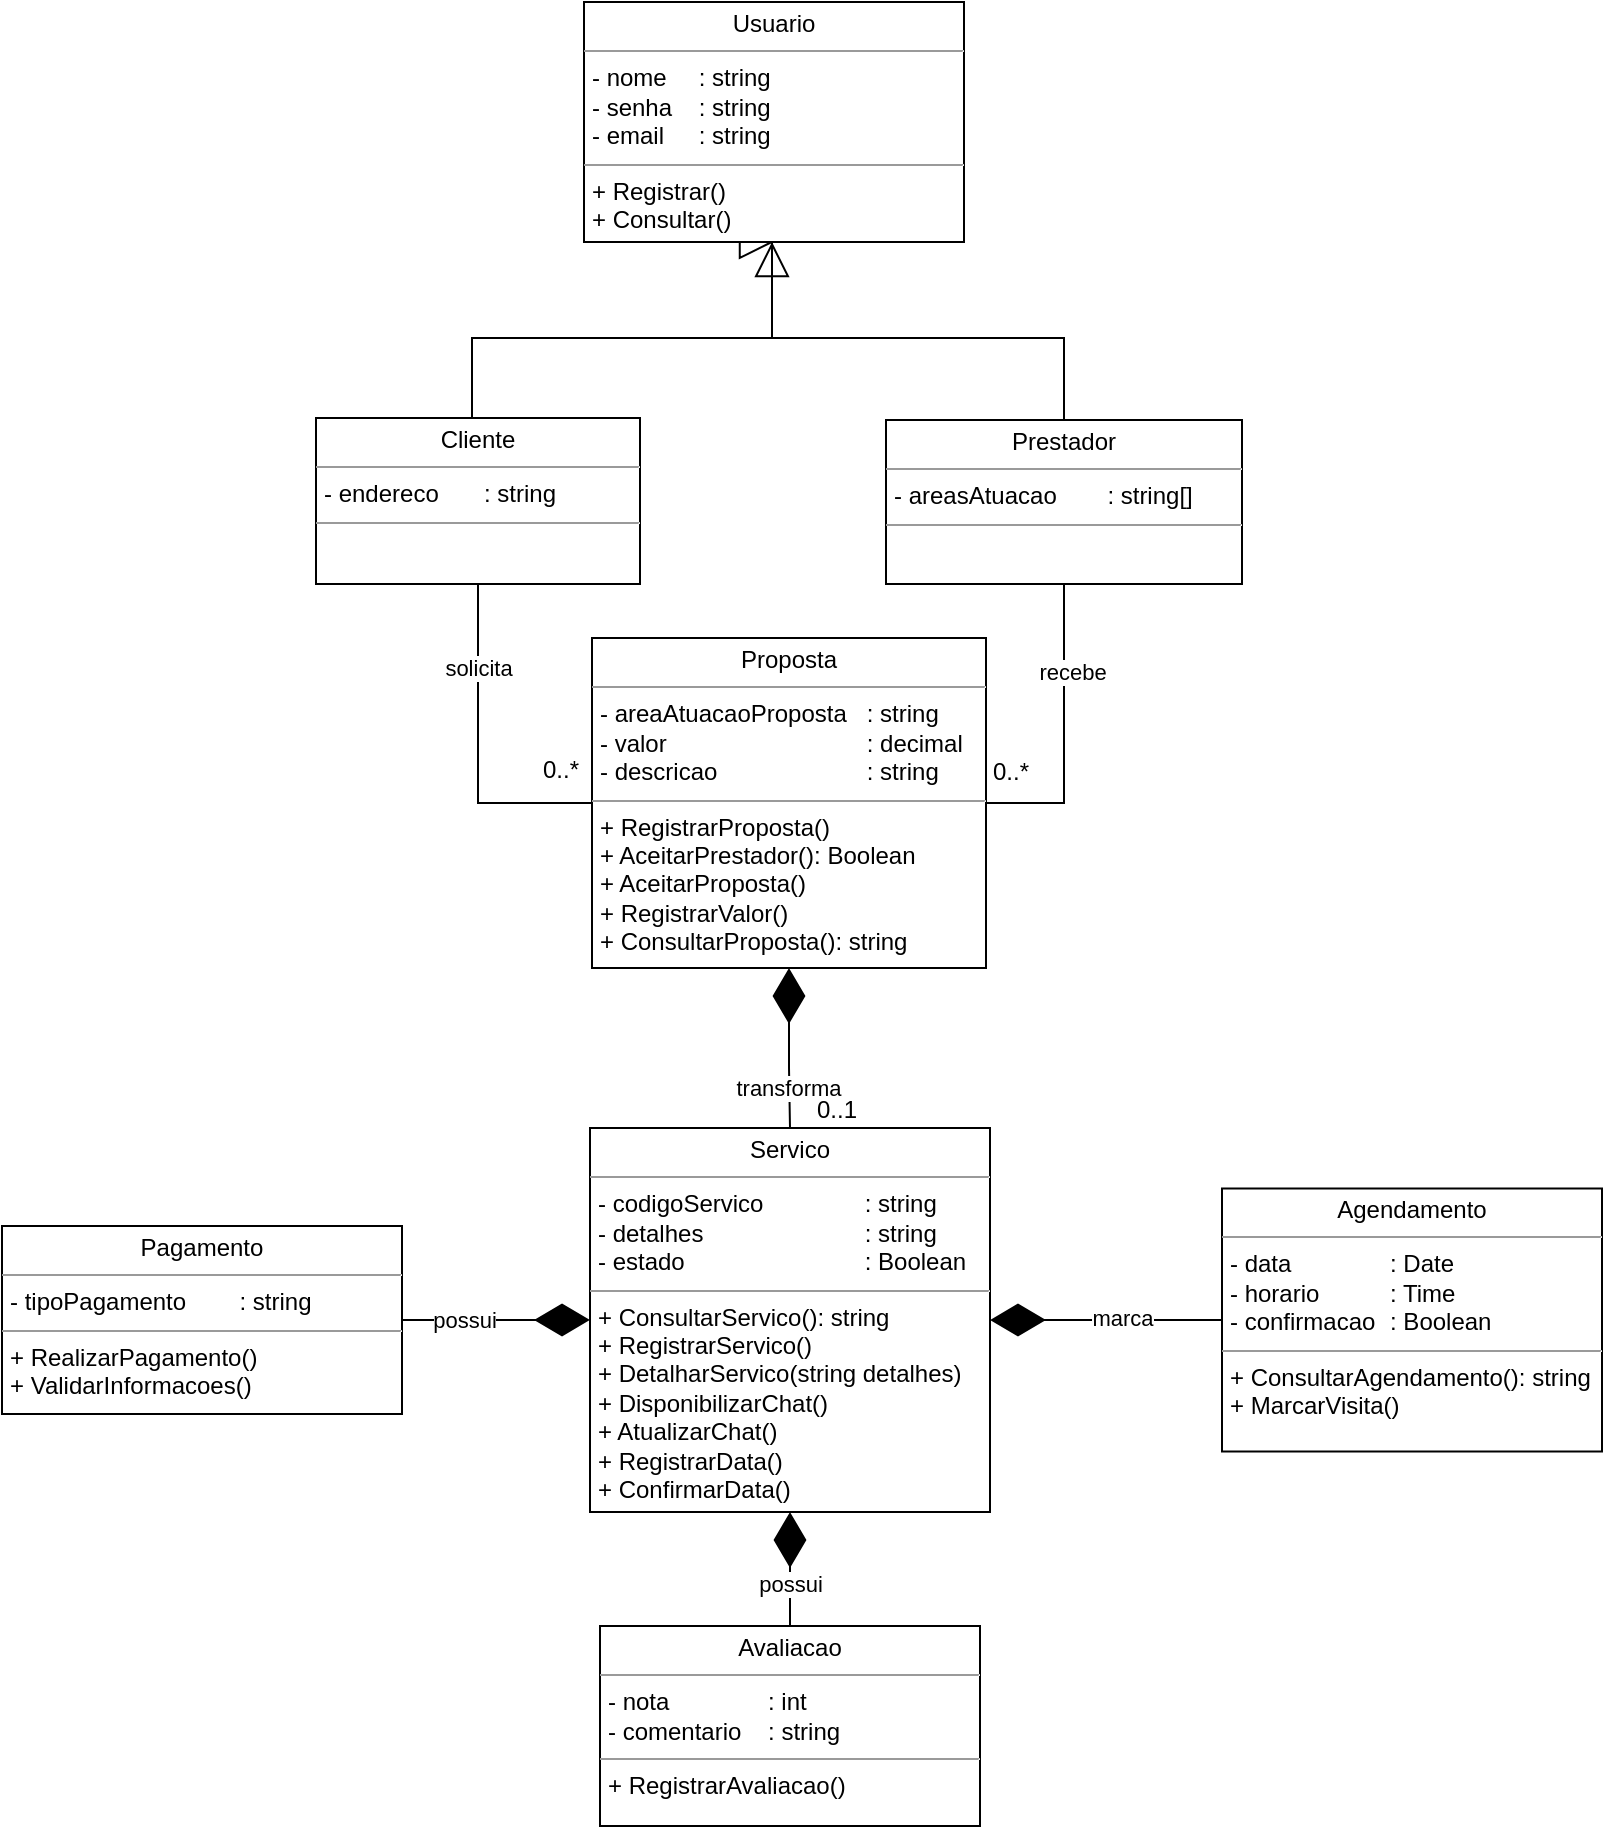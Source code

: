 <mxfile version="21.8.2" type="device">
  <diagram name="Page-1" id="c4acf3e9-155e-7222-9cf6-157b1a14988f">
    <mxGraphModel dx="585" dy="843" grid="0" gridSize="10" guides="1" tooltips="1" connect="1" arrows="1" fold="1" page="0" pageScale="1" pageWidth="850" pageHeight="1100" background="none" math="0" shadow="0">
      <root>
        <mxCell id="0" />
        <mxCell id="1" parent="0" />
        <mxCell id="khF7QMa6Nm-8GaYA287C-9" style="edgeStyle=orthogonalEdgeStyle;rounded=0;orthogonalLoop=1;jettySize=auto;html=1;endArrow=block;endFill=0;endSize=15;" parent="1" source="5d2195bd80daf111-18" target="khF7QMa6Nm-8GaYA287C-5" edge="1">
          <mxGeometry relative="1" as="geometry">
            <Array as="points">
              <mxPoint x="262" y="200" />
              <mxPoint x="412" y="200" />
            </Array>
          </mxGeometry>
        </mxCell>
        <mxCell id="khF7QMa6Nm-8GaYA287C-33" style="edgeStyle=orthogonalEdgeStyle;rounded=0;orthogonalLoop=1;jettySize=auto;html=1;entryX=0;entryY=0.5;entryDx=0;entryDy=0;endArrow=none;endFill=0;" parent="1" source="5d2195bd80daf111-18" target="khF7QMa6Nm-8GaYA287C-28" edge="1">
          <mxGeometry relative="1" as="geometry" />
        </mxCell>
        <mxCell id="khF7QMa6Nm-8GaYA287C-36" value="solicita" style="edgeLabel;html=1;align=center;verticalAlign=middle;resizable=0;points=[];" parent="khF7QMa6Nm-8GaYA287C-33" vertex="1" connectable="0">
          <mxGeometry x="-0.496" relative="1" as="geometry">
            <mxPoint as="offset" />
          </mxGeometry>
        </mxCell>
        <mxCell id="5d2195bd80daf111-18" value="&lt;p style=&quot;margin:0px;margin-top:4px;text-align:center;&quot;&gt;Cliente&lt;/p&gt;&lt;hr size=&quot;1&quot;&gt;&lt;p style=&quot;margin:0px;margin-left:4px;&quot;&gt;- endereco&lt;span style=&quot;white-space: pre;&quot;&gt;&#x9;&lt;/span&gt;: string&lt;/p&gt;&lt;hr size=&quot;1&quot;&gt;&lt;p style=&quot;margin:0px;margin-left:4px;&quot;&gt;&lt;br&gt;&lt;/p&gt;" style="verticalAlign=top;align=left;overflow=fill;fontSize=12;fontFamily=Helvetica;html=1;rounded=0;shadow=0;comic=0;labelBackgroundColor=none;strokeWidth=1" parent="1" vertex="1">
          <mxGeometry x="184" y="240" width="162" height="83" as="geometry" />
        </mxCell>
        <mxCell id="khF7QMa6Nm-8GaYA287C-12" style="edgeStyle=orthogonalEdgeStyle;rounded=0;orthogonalLoop=1;jettySize=auto;html=1;entryX=0.5;entryY=1;entryDx=0;entryDy=0;endArrow=block;endFill=0;endSize=15;" parent="1" source="khF7QMa6Nm-8GaYA287C-2" target="khF7QMa6Nm-8GaYA287C-5" edge="1">
          <mxGeometry relative="1" as="geometry">
            <Array as="points">
              <mxPoint x="558" y="200" />
              <mxPoint x="412" y="200" />
            </Array>
          </mxGeometry>
        </mxCell>
        <mxCell id="khF7QMa6Nm-8GaYA287C-34" style="edgeStyle=orthogonalEdgeStyle;rounded=0;orthogonalLoop=1;jettySize=auto;html=1;entryX=1;entryY=0.5;entryDx=0;entryDy=0;endArrow=none;endFill=0;" parent="1" source="khF7QMa6Nm-8GaYA287C-2" target="khF7QMa6Nm-8GaYA287C-28" edge="1">
          <mxGeometry relative="1" as="geometry" />
        </mxCell>
        <mxCell id="khF7QMa6Nm-8GaYA287C-37" value="recebe" style="edgeLabel;html=1;align=center;verticalAlign=middle;resizable=0;points=[];" parent="khF7QMa6Nm-8GaYA287C-34" vertex="1" connectable="0">
          <mxGeometry x="-0.48" y="-1" relative="1" as="geometry">
            <mxPoint x="5" y="5" as="offset" />
          </mxGeometry>
        </mxCell>
        <mxCell id="khF7QMa6Nm-8GaYA287C-2" value="&lt;p style=&quot;margin:0px;margin-top:4px;text-align:center;&quot;&gt;Prestador&lt;/p&gt;&lt;hr size=&quot;1&quot;&gt;&lt;p style=&quot;margin:0px;margin-left:4px;&quot;&gt;- areasAtuacao&lt;span style=&quot;white-space: pre;&quot;&gt;&#x9;&lt;/span&gt;: string[]&lt;/p&gt;&lt;hr size=&quot;1&quot;&gt;&lt;p style=&quot;margin:0px;margin-left:4px;&quot;&gt;&lt;br&gt;&lt;/p&gt;" style="verticalAlign=top;align=left;overflow=fill;fontSize=12;fontFamily=Helvetica;html=1;rounded=0;shadow=0;comic=0;labelBackgroundColor=none;strokeWidth=1" parent="1" vertex="1">
          <mxGeometry x="469" y="241" width="178" height="82" as="geometry" />
        </mxCell>
        <mxCell id="khF7QMa6Nm-8GaYA287C-26" style="edgeStyle=orthogonalEdgeStyle;rounded=0;orthogonalLoop=1;jettySize=auto;html=1;entryX=1;entryY=0.5;entryDx=0;entryDy=0;endArrow=diamondThin;endFill=1;exitX=0;exitY=0.5;exitDx=0;exitDy=0;strokeWidth=1;startSize=6;endSize=25;" parent="1" source="khF7QMa6Nm-8GaYA287C-4" target="khF7QMa6Nm-8GaYA287C-3" edge="1">
          <mxGeometry relative="1" as="geometry">
            <mxPoint x="562" y="732" as="sourcePoint" />
          </mxGeometry>
        </mxCell>
        <mxCell id="khF7QMa6Nm-8GaYA287C-32" value="marca" style="edgeLabel;html=1;align=center;verticalAlign=middle;resizable=0;points=[];" parent="khF7QMa6Nm-8GaYA287C-26" vertex="1" connectable="0">
          <mxGeometry x="0.071" y="2" relative="1" as="geometry">
            <mxPoint x="12" y="-3" as="offset" />
          </mxGeometry>
        </mxCell>
        <mxCell id="khF7QMa6Nm-8GaYA287C-3" value="&lt;p style=&quot;margin:0px;margin-top:4px;text-align:center;&quot;&gt;Servico&lt;/p&gt;&lt;hr size=&quot;1&quot;&gt;&lt;p style=&quot;margin:0px;margin-left:4px;&quot;&gt;- codigoServico&lt;span style=&quot;white-space: pre;&quot;&gt;&#x9;&lt;/span&gt;&lt;span style=&quot;white-space: pre;&quot;&gt;&#x9;&lt;/span&gt;: string&lt;/p&gt;&lt;p style=&quot;margin:0px;margin-left:4px;&quot;&gt;- detalhes&lt;span style=&quot;white-space: pre;&quot;&gt;&#x9;&lt;/span&gt;&lt;span style=&quot;white-space: pre;&quot;&gt;&#x9;&lt;/span&gt;&lt;span style=&quot;white-space: pre;&quot;&gt;&#x9;&lt;/span&gt;: string&lt;/p&gt;&lt;p style=&quot;margin:0px;margin-left:4px;&quot;&gt;- estado&lt;span style=&quot;white-space: pre;&quot;&gt;&#x9;&lt;/span&gt;&lt;span style=&quot;white-space: pre;&quot;&gt;&#x9;&lt;/span&gt;&lt;span style=&quot;white-space: pre;&quot;&gt;&#x9;&lt;/span&gt;&lt;span style=&quot;white-space: pre;&quot;&gt;&#x9;&lt;/span&gt;: Boolean&lt;br&gt;&lt;/p&gt;&lt;hr size=&quot;1&quot;&gt;&lt;p style=&quot;margin:0px;margin-left:4px;&quot;&gt;+ ConsultarServico(): string&lt;/p&gt;&lt;p style=&quot;margin:0px;margin-left:4px;&quot;&gt;+ RegistrarServico()&lt;/p&gt;&lt;p style=&quot;margin:0px;margin-left:4px;&quot;&gt;+ DetalharServico(string detalhes)&lt;/p&gt;&lt;p style=&quot;margin:0px;margin-left:4px;&quot;&gt;+ DisponibilizarChat()&lt;/p&gt;&lt;p style=&quot;margin:0px;margin-left:4px;&quot;&gt;+ AtualizarChat()&lt;/p&gt;&lt;p style=&quot;margin:0px;margin-left:4px;&quot;&gt;+ RegistrarData()&lt;/p&gt;&lt;p style=&quot;margin:0px;margin-left:4px;&quot;&gt;+ ConfirmarData()&lt;/p&gt;" style="verticalAlign=top;align=left;overflow=fill;fontSize=12;fontFamily=Helvetica;html=1;rounded=0;shadow=0;comic=0;labelBackgroundColor=none;strokeWidth=1" parent="1" vertex="1">
          <mxGeometry x="321" y="595" width="200" height="192" as="geometry" />
        </mxCell>
        <mxCell id="khF7QMa6Nm-8GaYA287C-4" value="&lt;p style=&quot;margin:0px;margin-top:4px;text-align:center;&quot;&gt;Agendamento&lt;/p&gt;&lt;hr size=&quot;1&quot;&gt;&lt;p style=&quot;margin:0px;margin-left:4px;&quot;&gt;- data&lt;span style=&quot;white-space: pre;&quot;&gt;&#x9;&lt;/span&gt;&lt;span style=&quot;white-space: pre;&quot;&gt;&#x9;&lt;/span&gt;: Date&lt;/p&gt;&lt;p style=&quot;margin:0px;margin-left:4px;&quot;&gt;- horario&lt;span style=&quot;white-space: pre;&quot;&gt;&#x9;&lt;/span&gt;&lt;span style=&quot;white-space: pre;&quot;&gt;&#x9;&lt;/span&gt;: Time&lt;/p&gt;&lt;p style=&quot;margin:0px;margin-left:4px;&quot;&gt;- confirmacao&lt;span style=&quot;white-space: pre;&quot;&gt;&#x9;&lt;/span&gt;: Boolean&lt;/p&gt;&lt;hr size=&quot;1&quot;&gt;&lt;p style=&quot;margin:0px;margin-left:4px;&quot;&gt;+ ConsultarAgendamento(): string&lt;/p&gt;&lt;p style=&quot;margin:0px;margin-left:4px;&quot;&gt;+ MarcarVisita()&lt;/p&gt;" style="verticalAlign=top;align=left;overflow=fill;fontSize=12;fontFamily=Helvetica;html=1;rounded=0;shadow=0;comic=0;labelBackgroundColor=none;strokeWidth=1" parent="1" vertex="1">
          <mxGeometry x="637" y="625.25" width="190" height="131.5" as="geometry" />
        </mxCell>
        <mxCell id="khF7QMa6Nm-8GaYA287C-5" value="&lt;p style=&quot;margin:0px;margin-top:4px;text-align:center;&quot;&gt;Usuario&lt;/p&gt;&lt;hr size=&quot;1&quot;&gt;&lt;p style=&quot;margin:0px;margin-left:4px;&quot;&gt;- nome&lt;span style=&quot;white-space: pre;&quot;&gt;&#x9;&lt;/span&gt;: string&lt;/p&gt;&lt;p style=&quot;margin:0px;margin-left:4px;&quot;&gt;- senha&lt;span style=&quot;white-space: pre;&quot;&gt;&#x9;&lt;/span&gt;: string&lt;/p&gt;&lt;p style=&quot;margin:0px;margin-left:4px;&quot;&gt;- email&lt;span style=&quot;white-space: pre;&quot;&gt;&#x9;&lt;/span&gt;: string&lt;/p&gt;&lt;hr size=&quot;1&quot;&gt;&lt;p style=&quot;margin:0px;margin-left:4px;&quot;&gt;+ Registrar()&lt;/p&gt;&lt;p style=&quot;margin:0px;margin-left:4px;&quot;&gt;+ Consultar()&lt;/p&gt;" style="verticalAlign=top;align=left;overflow=fill;fontSize=12;fontFamily=Helvetica;html=1;rounded=0;shadow=0;comic=0;labelBackgroundColor=none;strokeWidth=1" parent="1" vertex="1">
          <mxGeometry x="318" y="32" width="190" height="120" as="geometry" />
        </mxCell>
        <mxCell id="hAOsIxC90epIuefY9Rxp-5" value="" style="edgeStyle=orthogonalEdgeStyle;rounded=0;orthogonalLoop=1;jettySize=auto;html=1;endArrow=none;endFill=0;startArrow=diamondThin;startFill=1;startSize=25;" parent="1" source="khF7QMa6Nm-8GaYA287C-28" target="khF7QMa6Nm-8GaYA287C-3" edge="1">
          <mxGeometry relative="1" as="geometry" />
        </mxCell>
        <mxCell id="hAOsIxC90epIuefY9Rxp-6" value="transforma" style="edgeLabel;html=1;align=center;verticalAlign=middle;resizable=0;points=[];" parent="hAOsIxC90epIuefY9Rxp-5" vertex="1" connectable="0">
          <mxGeometry x="0.491" y="-1" relative="1" as="geometry">
            <mxPoint as="offset" />
          </mxGeometry>
        </mxCell>
        <mxCell id="khF7QMa6Nm-8GaYA287C-28" value="&lt;p style=&quot;margin:0px;margin-top:4px;text-align:center;&quot;&gt;Proposta&lt;/p&gt;&lt;hr size=&quot;1&quot;&gt;&lt;p style=&quot;margin:0px;margin-left:4px;&quot;&gt;- areaAtuacaoProposta&lt;span style=&quot;white-space: pre;&quot;&gt;&#x9;&lt;/span&gt;: string&lt;br&gt;&lt;/p&gt;&lt;p style=&quot;margin:0px;margin-left:4px;&quot;&gt;- valor&lt;span style=&quot;white-space: pre;&quot;&gt;&#x9;&lt;/span&gt;&lt;span style=&quot;white-space: pre;&quot;&gt;&#x9;&lt;/span&gt;&lt;span style=&quot;white-space: pre;&quot;&gt;&#x9;&lt;/span&gt;&lt;span style=&quot;white-space: pre;&quot;&gt;&#x9;&lt;/span&gt;: decimal&lt;/p&gt;&lt;p style=&quot;margin:0px;margin-left:4px;&quot;&gt;- descricao&lt;span style=&quot;white-space: pre;&quot;&gt;&#x9;&lt;/span&gt;&lt;span style=&quot;white-space: pre;&quot;&gt;&#x9;&lt;/span&gt;&lt;span style=&quot;white-space: pre;&quot;&gt;&#x9;&lt;/span&gt;: string&amp;nbsp;&lt;/p&gt;&lt;hr size=&quot;1&quot;&gt;&lt;p style=&quot;margin:0px;margin-left:4px;&quot;&gt;+ RegistrarProposta()&lt;/p&gt;&lt;p style=&quot;margin:0px;margin-left:4px;&quot;&gt;+ AceitarPrestador(): Boolean&lt;/p&gt;&lt;p style=&quot;margin:0px;margin-left:4px;&quot;&gt;+ AceitarProposta()&lt;/p&gt;&lt;p style=&quot;margin:0px;margin-left:4px;&quot;&gt;+ RegistrarValor()&lt;/p&gt;&lt;p style=&quot;margin:0px;margin-left:4px;&quot;&gt;+ ConsultarProposta(): string&lt;/p&gt;&lt;p style=&quot;margin:0px;margin-left:4px;&quot;&gt;&lt;br&gt;&lt;/p&gt;" style="verticalAlign=top;align=left;overflow=fill;fontSize=12;fontFamily=Helvetica;html=1;rounded=0;shadow=0;comic=0;labelBackgroundColor=none;strokeWidth=1" parent="1" vertex="1">
          <mxGeometry x="322" y="350" width="197" height="165" as="geometry" />
        </mxCell>
        <mxCell id="khF7QMa6Nm-8GaYA287C-30" style="edgeStyle=orthogonalEdgeStyle;rounded=0;orthogonalLoop=1;jettySize=auto;html=1;endArrow=diamondThin;endFill=1;startArrow=none;startFill=0;endSize=25;" parent="1" source="khF7QMa6Nm-8GaYA287C-29" target="khF7QMa6Nm-8GaYA287C-3" edge="1">
          <mxGeometry relative="1" as="geometry" />
        </mxCell>
        <mxCell id="khF7QMa6Nm-8GaYA287C-31" value="possui" style="edgeLabel;html=1;align=center;verticalAlign=middle;resizable=0;points=[];" parent="khF7QMa6Nm-8GaYA287C-30" vertex="1" connectable="0">
          <mxGeometry x="-0.03" y="-4" relative="1" as="geometry">
            <mxPoint x="-4" y="3" as="offset" />
          </mxGeometry>
        </mxCell>
        <mxCell id="khF7QMa6Nm-8GaYA287C-29" value="&lt;p style=&quot;margin:0px;margin-top:4px;text-align:center;&quot;&gt;Avaliacao&lt;/p&gt;&lt;hr size=&quot;1&quot;&gt;&lt;p style=&quot;margin:0px;margin-left:4px;&quot;&gt;- nota&lt;span style=&quot;&quot;&gt;&lt;span style=&quot;white-space: pre;&quot;&gt;&amp;nbsp;&amp;nbsp;&amp;nbsp;&amp;nbsp;&lt;/span&gt;&lt;/span&gt;&lt;span style=&quot;&quot;&gt;&lt;span style=&quot;white-space: pre;&quot;&gt;&amp;nbsp;&amp;nbsp;&amp;nbsp;&amp;nbsp;&lt;span style=&quot;white-space: pre;&quot;&gt;&#x9;&lt;/span&gt;&lt;/span&gt;&lt;/span&gt;: int&lt;/p&gt;&lt;p style=&quot;margin:0px;margin-left:4px;&quot;&gt;- comentario&lt;span style=&quot;&quot;&gt;&lt;span style=&quot;white-space: pre;&quot;&gt;&amp;nbsp;&amp;nbsp;&amp;nbsp;&amp;nbsp;&lt;/span&gt;&lt;/span&gt;: string&lt;br&gt;&lt;/p&gt;&lt;hr size=&quot;1&quot;&gt;&lt;p style=&quot;margin:0px;margin-left:4px;&quot;&gt;+ RegistrarAvaliacao()&lt;br&gt;&lt;/p&gt;" style="verticalAlign=top;align=left;overflow=fill;fontSize=12;fontFamily=Helvetica;html=1;rounded=0;shadow=0;comic=0;labelBackgroundColor=none;strokeWidth=1" parent="1" vertex="1">
          <mxGeometry x="326" y="844" width="190" height="100" as="geometry" />
        </mxCell>
        <mxCell id="jleUjI5ftorh6Jj1YGbb-1" value="0..*" style="text;html=1;align=center;verticalAlign=middle;resizable=0;points=[];autosize=1;strokeColor=none;fillColor=none;" parent="1" vertex="1">
          <mxGeometry x="288" y="403" width="36" height="26" as="geometry" />
        </mxCell>
        <mxCell id="jleUjI5ftorh6Jj1YGbb-2" value="0..*" style="text;html=1;align=center;verticalAlign=middle;resizable=0;points=[];autosize=1;strokeColor=none;fillColor=none;" parent="1" vertex="1">
          <mxGeometry x="513" y="404" width="36" height="26" as="geometry" />
        </mxCell>
        <mxCell id="hAOsIxC90epIuefY9Rxp-3" style="edgeStyle=orthogonalEdgeStyle;rounded=0;orthogonalLoop=1;jettySize=auto;html=1;endArrow=diamondThin;endFill=1;endSize=25;" parent="1" source="hAOsIxC90epIuefY9Rxp-2" target="khF7QMa6Nm-8GaYA287C-3" edge="1">
          <mxGeometry relative="1" as="geometry" />
        </mxCell>
        <mxCell id="hAOsIxC90epIuefY9Rxp-11" value="possui" style="edgeLabel;html=1;align=center;verticalAlign=middle;resizable=0;points=[];" parent="hAOsIxC90epIuefY9Rxp-3" vertex="1" connectable="0">
          <mxGeometry x="-0.337" relative="1" as="geometry">
            <mxPoint as="offset" />
          </mxGeometry>
        </mxCell>
        <mxCell id="hAOsIxC90epIuefY9Rxp-2" value="&lt;p style=&quot;margin:0px;margin-top:4px;text-align:center;&quot;&gt;Pagamento&lt;/p&gt;&lt;hr size=&quot;1&quot;&gt;&lt;p style=&quot;margin:0px;margin-left:4px;&quot;&gt;- tipoPagamento&lt;span style=&quot;&quot;&gt;&lt;span style=&quot;white-space: pre;&quot;&gt;&amp;nbsp;&amp;nbsp;&amp;nbsp;&amp;nbsp;&lt;/span&gt;&lt;/span&gt;&lt;span style=&quot;&quot;&gt;&lt;span style=&quot;white-space: pre;&quot;&gt;&amp;nbsp;&amp;nbsp;&amp;nbsp;&amp;nbsp;&lt;/span&gt;&lt;/span&gt;: string&lt;/p&gt;&lt;hr size=&quot;1&quot;&gt;&lt;p style=&quot;border-color: var(--border-color); margin: 0px 0px 0px 4px;&quot;&gt;+ RealizarPagamento()&lt;/p&gt;&lt;p style=&quot;border-color: var(--border-color); margin: 0px 0px 0px 4px;&quot;&gt;+ ValidarInformacoes()&lt;/p&gt;&lt;p style=&quot;border-color: var(--border-color); margin: 0px 0px 0px 4px;&quot;&gt;&lt;br style=&quot;border-color: var(--border-color);&quot;&gt;&lt;/p&gt;&lt;p style=&quot;margin:0px;margin-left:4px;&quot;&gt;&lt;br&gt;&lt;/p&gt;&lt;p style=&quot;margin:0px;margin-left:4px;&quot;&gt;&lt;br&gt;&lt;/p&gt;" style="verticalAlign=top;align=left;overflow=fill;fontSize=12;fontFamily=Helvetica;html=1;rounded=0;shadow=0;comic=0;labelBackgroundColor=none;strokeWidth=1" parent="1" vertex="1">
          <mxGeometry x="27" y="644" width="200" height="94" as="geometry" />
        </mxCell>
        <mxCell id="hAOsIxC90epIuefY9Rxp-7" value="0..1" style="text;html=1;align=center;verticalAlign=middle;resizable=0;points=[];autosize=1;strokeColor=none;fillColor=none;" parent="1" vertex="1">
          <mxGeometry x="425" y="573" width="38" height="26" as="geometry" />
        </mxCell>
      </root>
    </mxGraphModel>
  </diagram>
</mxfile>
